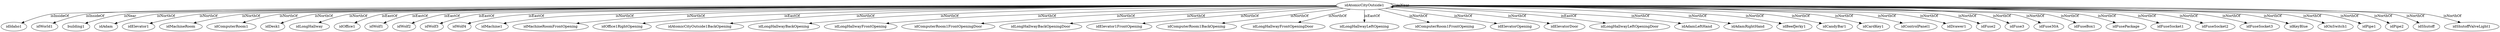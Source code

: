 digraph  {
idAtomicCityOutside1 [node_type=entity_node];
idIdaho1 [node_type=entity_node];
idWorld1 [node_type=entity_node];
building1 [node_type=entity_node];
idAdam [node_type=entity_node];
idElevator1 [node_type=entity_node];
idMachineRoom [node_type=entity_node];
idComputerRoom1 [node_type=entity_node];
idDesk1 [node_type=entity_node];
idLongHallway [node_type=entity_node];
idOffice1 [node_type=entity_node];
idWolf1 [node_type=entity_node];
idWolf2 [node_type=entity_node];
idWolf3 [node_type=entity_node];
idWolf4 [node_type=entity_node];
idMachine1 [node_type=entity_node];
idMachineRoomFrontOpening [node_type=entity_node];
idOffice1RightOpening [node_type=entity_node];
idAtomicCityOutside1BackOpening [node_type=entity_node];
idLongHallwayBackOpening [node_type=entity_node];
idLongHallwayFrontOpening [node_type=entity_node];
idComputerRoom1FrontOpeningDoor [node_type=entity_node];
idLongHallwayBackOpeningDoor [node_type=entity_node];
idElevator1FrontOpening [node_type=entity_node];
idComputerRoom1BackOpening [node_type=entity_node];
idLongHallwayFrontOpeningDoor [node_type=entity_node];
idLongHallwayLeftOpening [node_type=entity_node];
idComputerRoom1FrontOpening [node_type=entity_node];
idElevatorOpening [node_type=entity_node];
idElevatorDoor [node_type=entity_node];
idLongHallwayLeftOpeningDoor [node_type=entity_node];
idAdamLeftHand [node_type=entity_node];
idAdamRightHand [node_type=entity_node];
idBeefJerky1 [node_type=entity_node];
idCandyBar1 [node_type=entity_node];
idCardKey1 [node_type=entity_node];
idControlPanel1 [node_type=entity_node];
idDrawer1 [node_type=entity_node];
idFuse2 [node_type=entity_node];
idFuse3 [node_type=entity_node];
idFuse30A [node_type=entity_node];
idFuseBox1 [node_type=entity_node];
idFusePackage [node_type=entity_node];
idFuseSocket1 [node_type=entity_node];
idFuseSocket2 [node_type=entity_node];
idFuseSocket3 [node_type=entity_node];
idKeyBlue [node_type=entity_node];
idOnSwitch1 [node_type=entity_node];
idPipe1 [node_type=entity_node];
idPipe2 [node_type=entity_node];
idShutoff [node_type=entity_node];
idShutoffValveLight1 [node_type=entity_node];
idAtomicCityOutside1 -> idIdaho1  [edge_type=relationship, label=isInsideOf];
idAtomicCityOutside1 -> idWorld1  [edge_type=relationship, label=isInsideOf];
idAtomicCityOutside1 -> idAtomicCityOutside1  [edge_type=relationship, label=isNear];
idAtomicCityOutside1 -> building1  [edge_type=relationship, label=isNear];
idAtomicCityOutside1 -> idAdam  [edge_type=relationship, label=isNorthOf];
idAtomicCityOutside1 -> idElevator1  [edge_type=relationship, label=isNorthOf];
idAtomicCityOutside1 -> idMachineRoom  [edge_type=relationship, label=isNorthOf];
idAtomicCityOutside1 -> idComputerRoom1  [edge_type=relationship, label=isNorthOf];
idAtomicCityOutside1 -> idDesk1  [edge_type=relationship, label=isNorthOf];
idAtomicCityOutside1 -> idLongHallway  [edge_type=relationship, label=isNorthOf];
idAtomicCityOutside1 -> idOffice1  [edge_type=relationship, label=isEastOf];
idAtomicCityOutside1 -> idWolf1  [edge_type=relationship, label=isEastOf];
idAtomicCityOutside1 -> idWolf2  [edge_type=relationship, label=isEastOf];
idAtomicCityOutside1 -> idWolf3  [edge_type=relationship, label=isEastOf];
idAtomicCityOutside1 -> idWolf4  [edge_type=relationship, label=isEastOf];
idAtomicCityOutside1 -> idMachine1  [edge_type=relationship, label=isNorthOf];
idAtomicCityOutside1 -> idMachineRoomFrontOpening  [edge_type=relationship, label=isNorthOf];
idAtomicCityOutside1 -> idOffice1RightOpening  [edge_type=relationship, label=isEastOf];
idAtomicCityOutside1 -> idAtomicCityOutside1BackOpening  [edge_type=relationship, label=isNorthOf];
idAtomicCityOutside1 -> idLongHallwayBackOpening  [edge_type=relationship, label=isNorthOf];
idAtomicCityOutside1 -> idLongHallwayFrontOpening  [edge_type=relationship, label=isNorthOf];
idAtomicCityOutside1 -> idComputerRoom1FrontOpeningDoor  [edge_type=relationship, label=isNorthOf];
idAtomicCityOutside1 -> idLongHallwayBackOpeningDoor  [edge_type=relationship, label=isNorthOf];
idAtomicCityOutside1 -> idElevator1FrontOpening  [edge_type=relationship, label=isNorthOf];
idAtomicCityOutside1 -> idComputerRoom1BackOpening  [edge_type=relationship, label=isNorthOf];
idAtomicCityOutside1 -> idLongHallwayFrontOpeningDoor  [edge_type=relationship, label=isNorthOf];
idAtomicCityOutside1 -> idLongHallwayLeftOpening  [edge_type=relationship, label=isEastOf];
idAtomicCityOutside1 -> idComputerRoom1FrontOpening  [edge_type=relationship, label=isNorthOf];
idAtomicCityOutside1 -> idElevatorOpening  [edge_type=relationship, label=isNorthOf];
idAtomicCityOutside1 -> idElevatorDoor  [edge_type=relationship, label=isNorthOf];
idAtomicCityOutside1 -> idLongHallwayLeftOpeningDoor  [edge_type=relationship, label=isEastOf];
idAtomicCityOutside1 -> idAdamLeftHand  [edge_type=relationship, label=isNorthOf];
idAtomicCityOutside1 -> idAdamRightHand  [edge_type=relationship, label=isNorthOf];
idAtomicCityOutside1 -> idBeefJerky1  [edge_type=relationship, label=isNorthOf];
idAtomicCityOutside1 -> idCandyBar1  [edge_type=relationship, label=isNorthOf];
idAtomicCityOutside1 -> idCardKey1  [edge_type=relationship, label=isNorthOf];
idAtomicCityOutside1 -> idControlPanel1  [edge_type=relationship, label=isNorthOf];
idAtomicCityOutside1 -> idDrawer1  [edge_type=relationship, label=isNorthOf];
idAtomicCityOutside1 -> idFuse2  [edge_type=relationship, label=isNorthOf];
idAtomicCityOutside1 -> idFuse3  [edge_type=relationship, label=isNorthOf];
idAtomicCityOutside1 -> idFuse30A  [edge_type=relationship, label=isNorthOf];
idAtomicCityOutside1 -> idFuseBox1  [edge_type=relationship, label=isNorthOf];
idAtomicCityOutside1 -> idFusePackage  [edge_type=relationship, label=isNorthOf];
idAtomicCityOutside1 -> idFuseSocket1  [edge_type=relationship, label=isNorthOf];
idAtomicCityOutside1 -> idFuseSocket2  [edge_type=relationship, label=isNorthOf];
idAtomicCityOutside1 -> idFuseSocket3  [edge_type=relationship, label=isNorthOf];
idAtomicCityOutside1 -> idKeyBlue  [edge_type=relationship, label=isNorthOf];
idAtomicCityOutside1 -> idOnSwitch1  [edge_type=relationship, label=isNorthOf];
idAtomicCityOutside1 -> idPipe1  [edge_type=relationship, label=isNorthOf];
idAtomicCityOutside1 -> idPipe2  [edge_type=relationship, label=isNorthOf];
idAtomicCityOutside1 -> idShutoff  [edge_type=relationship, label=isNorthOf];
idAtomicCityOutside1 -> idShutoffValveLight1  [edge_type=relationship, label=isNorthOf];
}
